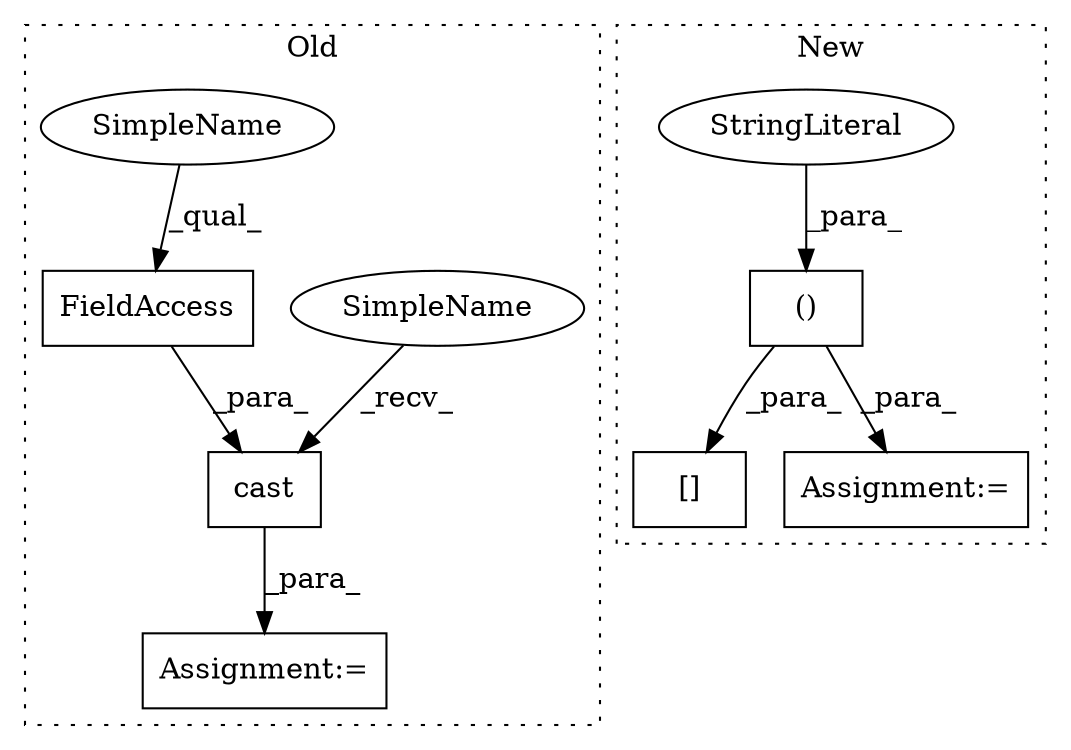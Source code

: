 digraph G {
subgraph cluster0 {
1 [label="cast" a="32" s="3469,3530" l="5,1" shape="box"];
3 [label="Assignment:=" a="7" s="3563" l="1" shape="box"];
4 [label="FieldAccess" a="22" s="3514" l="16" shape="box"];
8 [label="SimpleName" a="42" s="3458" l="10" shape="ellipse"];
9 [label="SimpleName" a="42" s="3514" l="10" shape="ellipse"];
label = "Old";
style="dotted";
}
subgraph cluster1 {
2 [label="()" a="106" s="3819" l="79" shape="box"];
5 [label="StringLiteral" a="45" s="3882" l="16" shape="ellipse"];
6 [label="[]" a="2" s="3807,3898" l="12,2" shape="box"];
7 [label="Assignment:=" a="7" s="3700" l="1" shape="box"];
label = "New";
style="dotted";
}
1 -> 3 [label="_para_"];
2 -> 7 [label="_para_"];
2 -> 6 [label="_para_"];
4 -> 1 [label="_para_"];
5 -> 2 [label="_para_"];
8 -> 1 [label="_recv_"];
9 -> 4 [label="_qual_"];
}